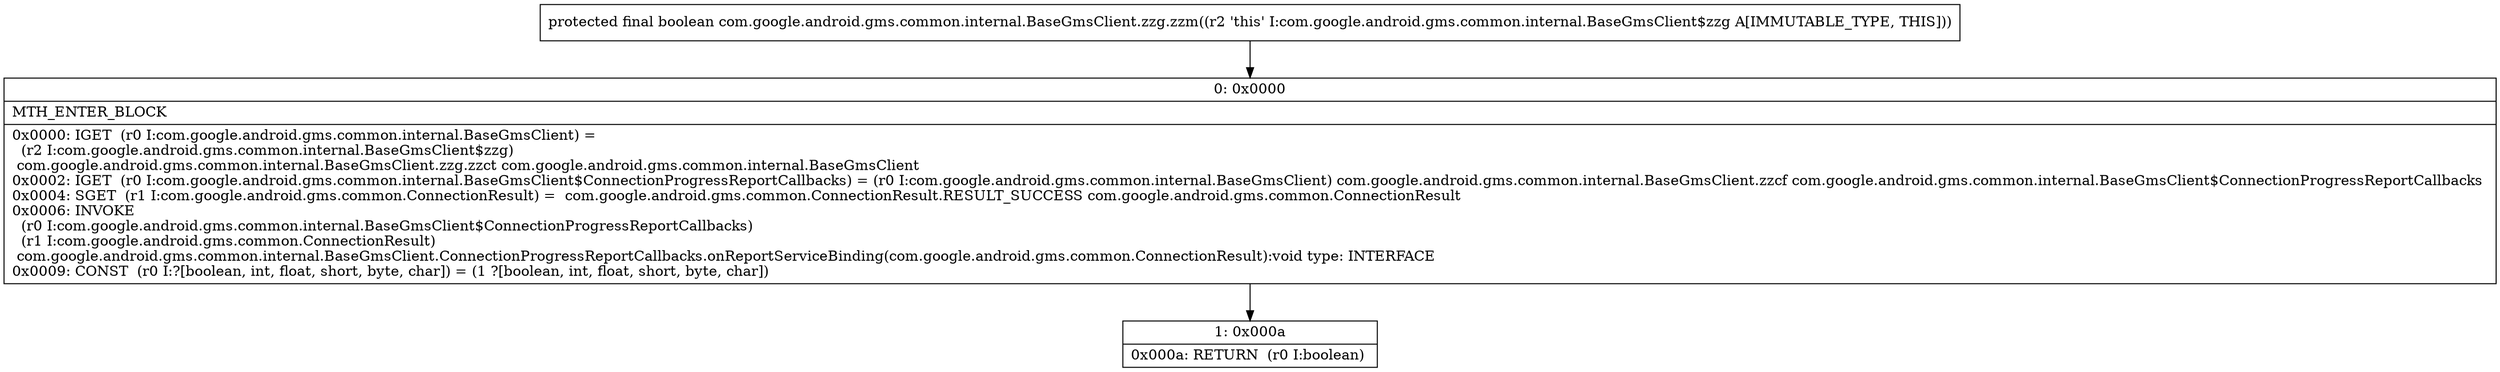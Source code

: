 digraph "CFG forcom.google.android.gms.common.internal.BaseGmsClient.zzg.zzm()Z" {
Node_0 [shape=record,label="{0\:\ 0x0000|MTH_ENTER_BLOCK\l|0x0000: IGET  (r0 I:com.google.android.gms.common.internal.BaseGmsClient) = \l  (r2 I:com.google.android.gms.common.internal.BaseGmsClient$zzg)\l com.google.android.gms.common.internal.BaseGmsClient.zzg.zzct com.google.android.gms.common.internal.BaseGmsClient \l0x0002: IGET  (r0 I:com.google.android.gms.common.internal.BaseGmsClient$ConnectionProgressReportCallbacks) = (r0 I:com.google.android.gms.common.internal.BaseGmsClient) com.google.android.gms.common.internal.BaseGmsClient.zzcf com.google.android.gms.common.internal.BaseGmsClient$ConnectionProgressReportCallbacks \l0x0004: SGET  (r1 I:com.google.android.gms.common.ConnectionResult) =  com.google.android.gms.common.ConnectionResult.RESULT_SUCCESS com.google.android.gms.common.ConnectionResult \l0x0006: INVOKE  \l  (r0 I:com.google.android.gms.common.internal.BaseGmsClient$ConnectionProgressReportCallbacks)\l  (r1 I:com.google.android.gms.common.ConnectionResult)\l com.google.android.gms.common.internal.BaseGmsClient.ConnectionProgressReportCallbacks.onReportServiceBinding(com.google.android.gms.common.ConnectionResult):void type: INTERFACE \l0x0009: CONST  (r0 I:?[boolean, int, float, short, byte, char]) = (1 ?[boolean, int, float, short, byte, char]) \l}"];
Node_1 [shape=record,label="{1\:\ 0x000a|0x000a: RETURN  (r0 I:boolean) \l}"];
MethodNode[shape=record,label="{protected final boolean com.google.android.gms.common.internal.BaseGmsClient.zzg.zzm((r2 'this' I:com.google.android.gms.common.internal.BaseGmsClient$zzg A[IMMUTABLE_TYPE, THIS])) }"];
MethodNode -> Node_0;
Node_0 -> Node_1;
}

